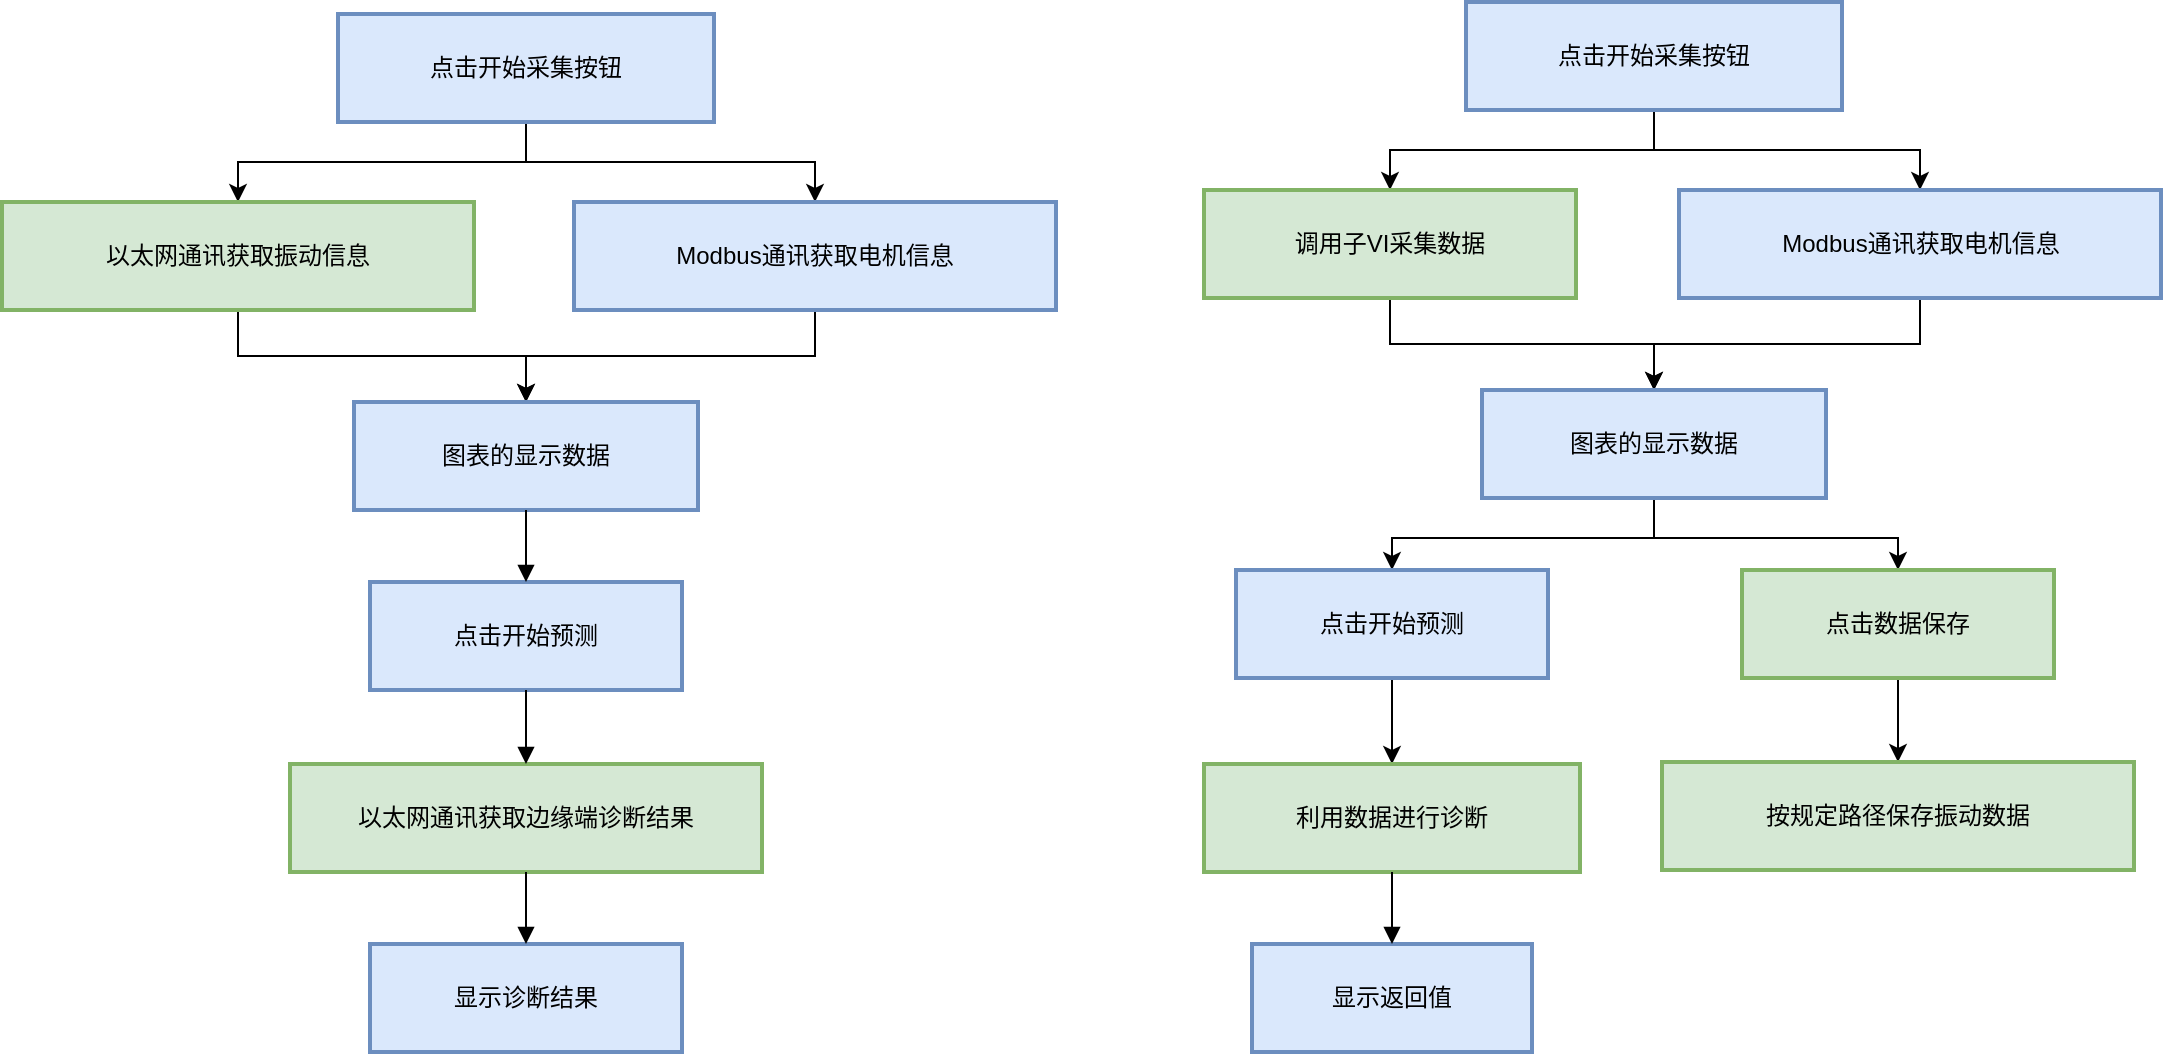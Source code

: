 <mxfile version="27.0.9">
  <diagram name="第 1 页" id="9lwWoSXgeF6Ga10Fo_0w">
    <mxGraphModel dx="1243" dy="719" grid="1" gridSize="10" guides="1" tooltips="1" connect="1" arrows="1" fold="1" page="1" pageScale="1" pageWidth="827" pageHeight="1169" math="0" shadow="0">
      <root>
        <mxCell id="0" />
        <mxCell id="1" parent="0" />
        <mxCell id="C6gaotGxgLFd2unwDD3p-36" style="edgeStyle=orthogonalEdgeStyle;rounded=0;orthogonalLoop=1;jettySize=auto;html=1;entryX=0.5;entryY=0;entryDx=0;entryDy=0;" edge="1" parent="1" source="C6gaotGxgLFd2unwDD3p-2" target="C6gaotGxgLFd2unwDD3p-3">
          <mxGeometry relative="1" as="geometry" />
        </mxCell>
        <mxCell id="C6gaotGxgLFd2unwDD3p-37" style="edgeStyle=orthogonalEdgeStyle;rounded=0;orthogonalLoop=1;jettySize=auto;html=1;exitX=0.5;exitY=1;exitDx=0;exitDy=0;entryX=0.5;entryY=0;entryDx=0;entryDy=0;" edge="1" parent="1" source="C6gaotGxgLFd2unwDD3p-2" target="C6gaotGxgLFd2unwDD3p-4">
          <mxGeometry relative="1" as="geometry" />
        </mxCell>
        <mxCell id="C6gaotGxgLFd2unwDD3p-2" value="点击开始采集按钮" style="whiteSpace=wrap;strokeWidth=2;fillColor=#dae8fc;strokeColor=#6c8ebf;" vertex="1" parent="1">
          <mxGeometry x="237" y="66" width="188" height="54" as="geometry" />
        </mxCell>
        <mxCell id="C6gaotGxgLFd2unwDD3p-39" style="edgeStyle=orthogonalEdgeStyle;rounded=0;orthogonalLoop=1;jettySize=auto;html=1;exitX=0.5;exitY=1;exitDx=0;exitDy=0;entryX=0.5;entryY=0;entryDx=0;entryDy=0;" edge="1" parent="1" source="C6gaotGxgLFd2unwDD3p-3" target="C6gaotGxgLFd2unwDD3p-5">
          <mxGeometry relative="1" as="geometry" />
        </mxCell>
        <mxCell id="C6gaotGxgLFd2unwDD3p-3" value="以太网通讯获取振动信息" style="whiteSpace=wrap;strokeWidth=2;fillColor=#d5e8d4;strokeColor=#82b366;" vertex="1" parent="1">
          <mxGeometry x="69" y="160" width="236" height="54" as="geometry" />
        </mxCell>
        <mxCell id="C6gaotGxgLFd2unwDD3p-40" style="edgeStyle=orthogonalEdgeStyle;rounded=0;orthogonalLoop=1;jettySize=auto;html=1;exitX=0.5;exitY=1;exitDx=0;exitDy=0;entryX=0.5;entryY=0;entryDx=0;entryDy=0;" edge="1" parent="1" source="C6gaotGxgLFd2unwDD3p-4" target="C6gaotGxgLFd2unwDD3p-5">
          <mxGeometry relative="1" as="geometry" />
        </mxCell>
        <mxCell id="C6gaotGxgLFd2unwDD3p-4" value="Modbus通讯获取电机信息" style="whiteSpace=wrap;strokeWidth=2;fillColor=#dae8fc;strokeColor=#6c8ebf;" vertex="1" parent="1">
          <mxGeometry x="355" y="160" width="241" height="54" as="geometry" />
        </mxCell>
        <mxCell id="C6gaotGxgLFd2unwDD3p-5" value="图表的显示数据" style="whiteSpace=wrap;strokeWidth=2;fillColor=#dae8fc;strokeColor=#6c8ebf;" vertex="1" parent="1">
          <mxGeometry x="245" y="260" width="172" height="54" as="geometry" />
        </mxCell>
        <mxCell id="C6gaotGxgLFd2unwDD3p-6" value="点击开始预测" style="whiteSpace=wrap;strokeWidth=2;fillColor=#dae8fc;strokeColor=#6c8ebf;" vertex="1" parent="1">
          <mxGeometry x="253" y="350" width="156" height="54" as="geometry" />
        </mxCell>
        <mxCell id="C6gaotGxgLFd2unwDD3p-7" value="以太网通讯获取边缘端诊断结果" style="whiteSpace=wrap;strokeWidth=2;fillColor=#d5e8d4;strokeColor=#82b366;" vertex="1" parent="1">
          <mxGeometry x="213" y="441" width="236" height="54" as="geometry" />
        </mxCell>
        <mxCell id="C6gaotGxgLFd2unwDD3p-8" value="显示诊断结果" style="whiteSpace=wrap;strokeWidth=2;fillColor=#dae8fc;strokeColor=#6c8ebf;" vertex="1" parent="1">
          <mxGeometry x="253" y="531" width="156" height="54" as="geometry" />
        </mxCell>
        <mxCell id="C6gaotGxgLFd2unwDD3p-13" value="" style="curved=1;startArrow=none;endArrow=block;exitX=0.5;exitY=0.99;entryX=0.5;entryY=-0.01;rounded=0;" edge="1" parent="1" source="C6gaotGxgLFd2unwDD3p-5" target="C6gaotGxgLFd2unwDD3p-6">
          <mxGeometry relative="1" as="geometry">
            <Array as="points" />
          </mxGeometry>
        </mxCell>
        <mxCell id="C6gaotGxgLFd2unwDD3p-14" value="" style="curved=1;startArrow=none;endArrow=block;exitX=0.5;exitY=0.99;entryX=0.5;entryY=-0.01;rounded=0;" edge="1" parent="1" source="C6gaotGxgLFd2unwDD3p-6" target="C6gaotGxgLFd2unwDD3p-7">
          <mxGeometry relative="1" as="geometry">
            <Array as="points" />
          </mxGeometry>
        </mxCell>
        <mxCell id="C6gaotGxgLFd2unwDD3p-15" value="" style="curved=1;startArrow=none;endArrow=block;exitX=0.5;exitY=0.99;entryX=0.5;entryY=-0.01;rounded=0;" edge="1" parent="1" source="C6gaotGxgLFd2unwDD3p-7" target="C6gaotGxgLFd2unwDD3p-8">
          <mxGeometry relative="1" as="geometry">
            <Array as="points" />
          </mxGeometry>
        </mxCell>
        <mxCell id="C6gaotGxgLFd2unwDD3p-41" style="edgeStyle=orthogonalEdgeStyle;rounded=0;orthogonalLoop=1;jettySize=auto;html=1;entryX=0.5;entryY=0;entryDx=0;entryDy=0;" edge="1" parent="1" source="C6gaotGxgLFd2unwDD3p-17" target="C6gaotGxgLFd2unwDD3p-18">
          <mxGeometry relative="1" as="geometry">
            <Array as="points">
              <mxPoint x="895" y="134" />
              <mxPoint x="763" y="134" />
            </Array>
          </mxGeometry>
        </mxCell>
        <mxCell id="C6gaotGxgLFd2unwDD3p-42" style="edgeStyle=orthogonalEdgeStyle;rounded=0;orthogonalLoop=1;jettySize=auto;html=1;entryX=0.5;entryY=0;entryDx=0;entryDy=0;" edge="1" parent="1" source="C6gaotGxgLFd2unwDD3p-17" target="C6gaotGxgLFd2unwDD3p-19">
          <mxGeometry relative="1" as="geometry" />
        </mxCell>
        <mxCell id="C6gaotGxgLFd2unwDD3p-17" value="点击开始采集按钮" style="whiteSpace=wrap;strokeWidth=2;fillColor=#dae8fc;strokeColor=#6c8ebf;" vertex="1" parent="1">
          <mxGeometry x="801" y="60" width="188" height="54" as="geometry" />
        </mxCell>
        <mxCell id="C6gaotGxgLFd2unwDD3p-43" style="edgeStyle=orthogonalEdgeStyle;rounded=0;orthogonalLoop=1;jettySize=auto;html=1;exitX=0.5;exitY=1;exitDx=0;exitDy=0;entryX=0.5;entryY=0;entryDx=0;entryDy=0;" edge="1" parent="1" source="C6gaotGxgLFd2unwDD3p-18" target="C6gaotGxgLFd2unwDD3p-20">
          <mxGeometry relative="1" as="geometry" />
        </mxCell>
        <mxCell id="C6gaotGxgLFd2unwDD3p-18" value="调用子VI采集数据" style="whiteSpace=wrap;strokeWidth=2;fillColor=#d5e8d4;strokeColor=#82b366;" vertex="1" parent="1">
          <mxGeometry x="670" y="154" width="186" height="54" as="geometry" />
        </mxCell>
        <mxCell id="C6gaotGxgLFd2unwDD3p-45" style="edgeStyle=orthogonalEdgeStyle;rounded=0;orthogonalLoop=1;jettySize=auto;html=1;exitX=0.5;exitY=1;exitDx=0;exitDy=0;entryX=0.5;entryY=0;entryDx=0;entryDy=0;" edge="1" parent="1" source="C6gaotGxgLFd2unwDD3p-19" target="C6gaotGxgLFd2unwDD3p-20">
          <mxGeometry relative="1" as="geometry" />
        </mxCell>
        <mxCell id="C6gaotGxgLFd2unwDD3p-19" value="Modbus通讯获取电机信息" style="whiteSpace=wrap;strokeWidth=2;fillColor=#dae8fc;strokeColor=#6c8ebf;" vertex="1" parent="1">
          <mxGeometry x="907.5" y="154" width="241" height="54" as="geometry" />
        </mxCell>
        <mxCell id="C6gaotGxgLFd2unwDD3p-46" style="edgeStyle=orthogonalEdgeStyle;rounded=0;orthogonalLoop=1;jettySize=auto;html=1;exitX=0.5;exitY=1;exitDx=0;exitDy=0;entryX=0.5;entryY=0;entryDx=0;entryDy=0;" edge="1" parent="1" source="C6gaotGxgLFd2unwDD3p-20" target="C6gaotGxgLFd2unwDD3p-21">
          <mxGeometry relative="1" as="geometry">
            <Array as="points">
              <mxPoint x="895" y="328" />
              <mxPoint x="764" y="328" />
            </Array>
          </mxGeometry>
        </mxCell>
        <mxCell id="C6gaotGxgLFd2unwDD3p-47" style="edgeStyle=orthogonalEdgeStyle;rounded=0;orthogonalLoop=1;jettySize=auto;html=1;exitX=0.5;exitY=1;exitDx=0;exitDy=0;entryX=0.5;entryY=0;entryDx=0;entryDy=0;" edge="1" parent="1" source="C6gaotGxgLFd2unwDD3p-20" target="C6gaotGxgLFd2unwDD3p-22">
          <mxGeometry relative="1" as="geometry">
            <Array as="points">
              <mxPoint x="895" y="328" />
              <mxPoint x="1017" y="328" />
            </Array>
          </mxGeometry>
        </mxCell>
        <mxCell id="C6gaotGxgLFd2unwDD3p-20" value="图表的显示数据" style="whiteSpace=wrap;strokeWidth=2;fillColor=#dae8fc;strokeColor=#6c8ebf;" vertex="1" parent="1">
          <mxGeometry x="809" y="254" width="172" height="54" as="geometry" />
        </mxCell>
        <mxCell id="C6gaotGxgLFd2unwDD3p-49" style="edgeStyle=orthogonalEdgeStyle;rounded=0;orthogonalLoop=1;jettySize=auto;html=1;entryX=0.5;entryY=0;entryDx=0;entryDy=0;" edge="1" parent="1" source="C6gaotGxgLFd2unwDD3p-21" target="C6gaotGxgLFd2unwDD3p-23">
          <mxGeometry relative="1" as="geometry" />
        </mxCell>
        <mxCell id="C6gaotGxgLFd2unwDD3p-21" value="点击开始预测" style="whiteSpace=wrap;strokeWidth=2;fillColor=#dae8fc;strokeColor=#6c8ebf;" vertex="1" parent="1">
          <mxGeometry x="686" y="344" width="156" height="54" as="geometry" />
        </mxCell>
        <mxCell id="C6gaotGxgLFd2unwDD3p-50" style="edgeStyle=orthogonalEdgeStyle;rounded=0;orthogonalLoop=1;jettySize=auto;html=1;entryX=0.5;entryY=0;entryDx=0;entryDy=0;" edge="1" parent="1" source="C6gaotGxgLFd2unwDD3p-22" target="C6gaotGxgLFd2unwDD3p-25">
          <mxGeometry relative="1" as="geometry" />
        </mxCell>
        <mxCell id="C6gaotGxgLFd2unwDD3p-22" value="点击数据保存" style="whiteSpace=wrap;strokeWidth=2;fillColor=#d5e8d4;strokeColor=#82b366;" vertex="1" parent="1">
          <mxGeometry x="939" y="344" width="156" height="54" as="geometry" />
        </mxCell>
        <mxCell id="C6gaotGxgLFd2unwDD3p-23" value="利用数据进行诊断" style="whiteSpace=wrap;strokeWidth=2;fillColor=#d5e8d4;strokeColor=#82b366;" vertex="1" parent="1">
          <mxGeometry x="670" y="441" width="188" height="54" as="geometry" />
        </mxCell>
        <mxCell id="C6gaotGxgLFd2unwDD3p-24" value="显示返回值" style="whiteSpace=wrap;strokeWidth=2;fillColor=#dae8fc;strokeColor=#6c8ebf;" vertex="1" parent="1">
          <mxGeometry x="694" y="531" width="140" height="54" as="geometry" />
        </mxCell>
        <mxCell id="C6gaotGxgLFd2unwDD3p-25" value="按规定路径保存振动数据" style="whiteSpace=wrap;strokeWidth=2;fillColor=#d5e8d4;strokeColor=#82b366;" vertex="1" parent="1">
          <mxGeometry x="899" y="440" width="236" height="54" as="geometry" />
        </mxCell>
        <mxCell id="C6gaotGxgLFd2unwDD3p-33" value="" style="curved=1;startArrow=none;endArrow=block;exitX=0.5;exitY=0.99;entryX=0.5;entryY=-0.01;rounded=0;" edge="1" parent="1" source="C6gaotGxgLFd2unwDD3p-23" target="C6gaotGxgLFd2unwDD3p-24">
          <mxGeometry relative="1" as="geometry">
            <Array as="points" />
          </mxGeometry>
        </mxCell>
      </root>
    </mxGraphModel>
  </diagram>
</mxfile>
